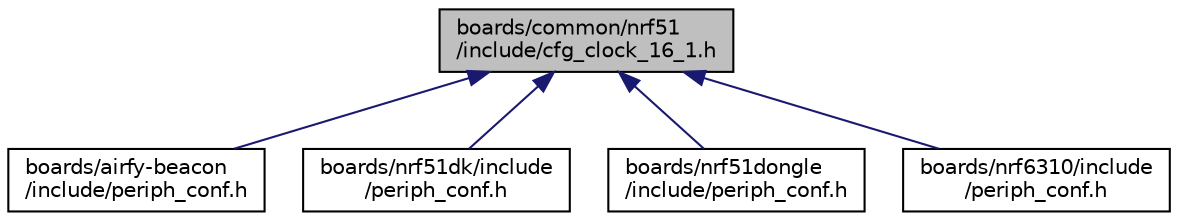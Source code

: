 digraph "boards/common/nrf51/include/cfg_clock_16_1.h"
{
 // LATEX_PDF_SIZE
  edge [fontname="Helvetica",fontsize="10",labelfontname="Helvetica",labelfontsize="10"];
  node [fontname="Helvetica",fontsize="10",shape=record];
  Node1 [label="boards/common/nrf51\l/include/cfg_clock_16_1.h",height=0.2,width=0.4,color="black", fillcolor="grey75", style="filled", fontcolor="black",tooltip="Common clock configuration for some nrf51 based boards."];
  Node1 -> Node2 [dir="back",color="midnightblue",fontsize="10",style="solid",fontname="Helvetica"];
  Node2 [label="boards/airfy-beacon\l/include/periph_conf.h",height=0.2,width=0.4,color="black", fillcolor="white", style="filled",URL="$boards_2airfy-beacon_2include_2periph__conf_8h.html",tooltip="Peripheral MCU configuration for the Airfy Beacon board."];
  Node1 -> Node3 [dir="back",color="midnightblue",fontsize="10",style="solid",fontname="Helvetica"];
  Node3 [label="boards/nrf51dk/include\l/periph_conf.h",height=0.2,width=0.4,color="black", fillcolor="white", style="filled",URL="$boards_2nrf51dk_2include_2periph__conf_8h.html",tooltip="Peripheral configuration for the Nordic nRF51DK."];
  Node1 -> Node4 [dir="back",color="midnightblue",fontsize="10",style="solid",fontname="Helvetica"];
  Node4 [label="boards/nrf51dongle\l/include/periph_conf.h",height=0.2,width=0.4,color="black", fillcolor="white", style="filled",URL="$boards_2nrf51dongle_2include_2periph__conf_8h.html",tooltip="Peripheral configuration for the Nordic nRF51 Dongle."];
  Node1 -> Node5 [dir="back",color="midnightblue",fontsize="10",style="solid",fontname="Helvetica"];
  Node5 [label="boards/nrf6310/include\l/periph_conf.h",height=0.2,width=0.4,color="black", fillcolor="white", style="filled",URL="$boards_2nrf6310_2include_2periph__conf_8h.html",tooltip="Peripheral MCU configuration for the nRF51 board nrf6310."];
}
